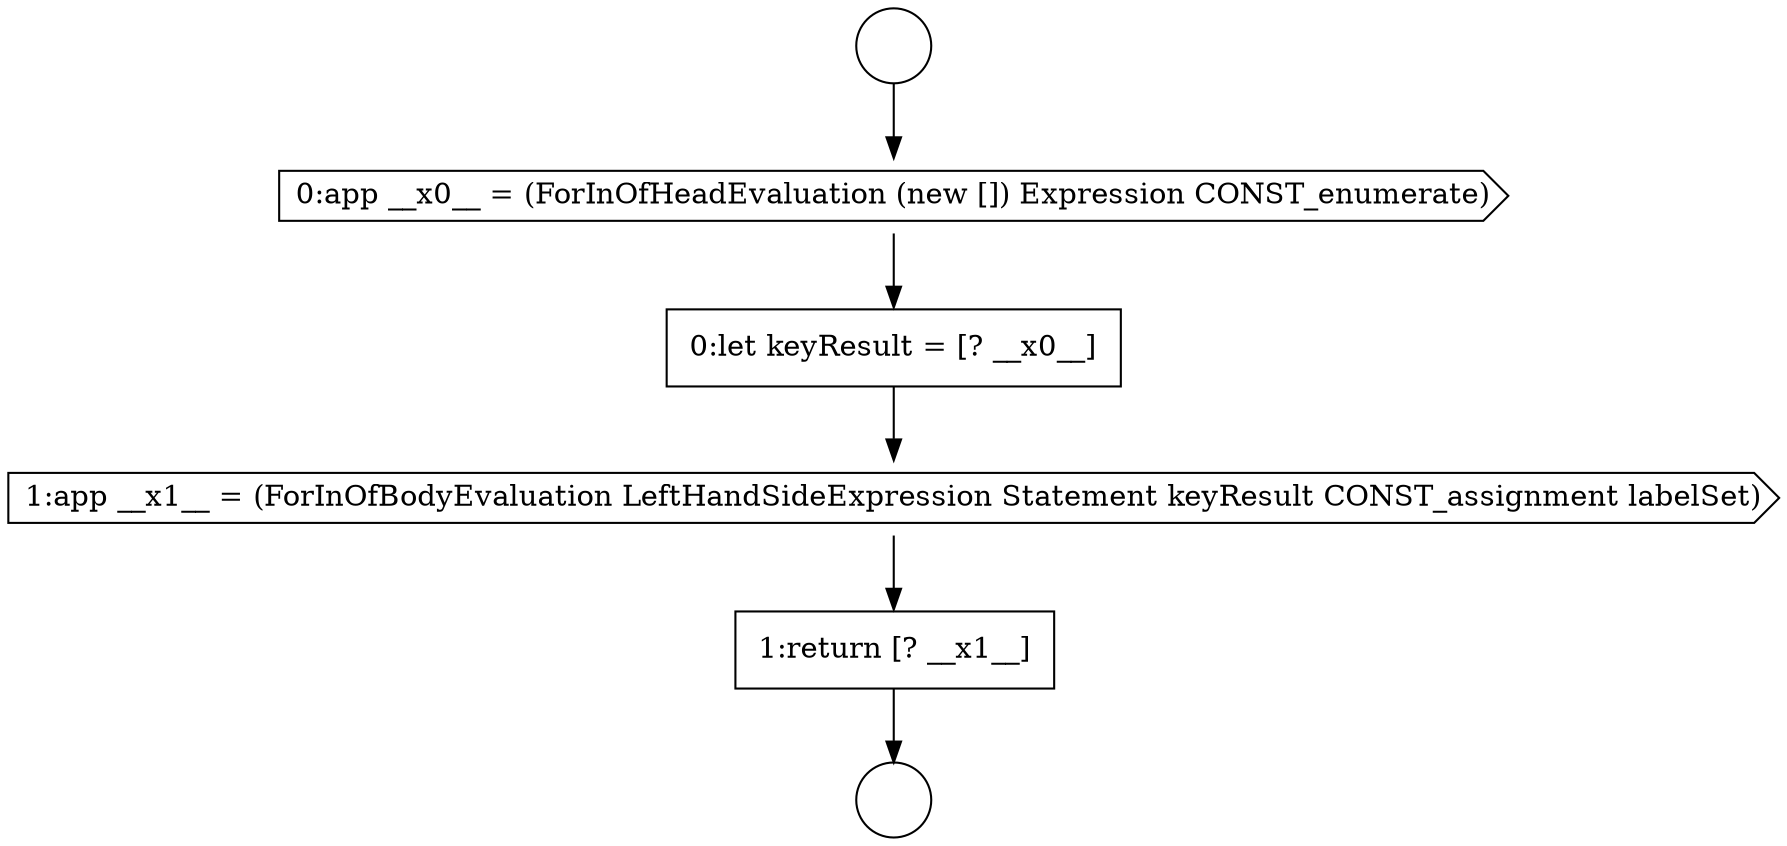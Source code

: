 digraph {
  node6619 [shape=none, margin=0, label=<<font color="black">
    <table border="0" cellborder="1" cellspacing="0" cellpadding="10">
      <tr><td align="left">1:return [? __x1__]</td></tr>
    </table>
  </font>> color="black" fillcolor="white" style=filled]
  node6616 [shape=cds, label=<<font color="black">0:app __x0__ = (ForInOfHeadEvaluation (new []) Expression CONST_enumerate)</font>> color="black" fillcolor="white" style=filled]
  node6615 [shape=circle label=" " color="black" fillcolor="white" style=filled]
  node6617 [shape=none, margin=0, label=<<font color="black">
    <table border="0" cellborder="1" cellspacing="0" cellpadding="10">
      <tr><td align="left">0:let keyResult = [? __x0__]</td></tr>
    </table>
  </font>> color="black" fillcolor="white" style=filled]
  node6614 [shape=circle label=" " color="black" fillcolor="white" style=filled]
  node6618 [shape=cds, label=<<font color="black">1:app __x1__ = (ForInOfBodyEvaluation LeftHandSideExpression Statement keyResult CONST_assignment labelSet)</font>> color="black" fillcolor="white" style=filled]
  node6618 -> node6619 [ color="black"]
  node6614 -> node6616 [ color="black"]
  node6619 -> node6615 [ color="black"]
  node6617 -> node6618 [ color="black"]
  node6616 -> node6617 [ color="black"]
}
